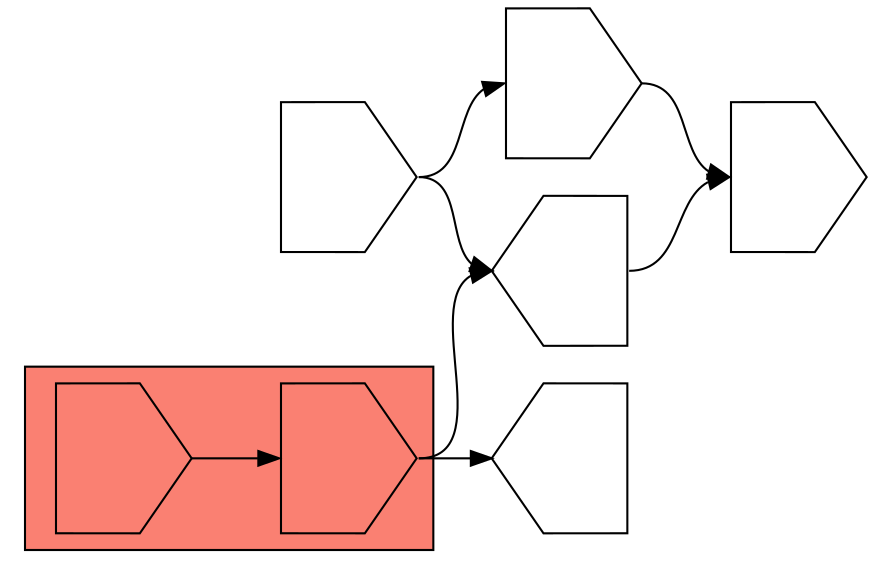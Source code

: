 digraph asm {
	rotate=90;
	edge [headport=n,tailport=s];
subgraph cluster_C21179_3288 {
	21179 [label="",height=1,width=1,shape=invhouse];
	3288 [label="",height=1,width=1,shape=invhouse];
	style=filled;
	fillcolor=salmon;
}
	3593 [label="",height=1,width=1,shape=house];
	11803 [label="",height=1,width=1,shape=invhouse];
	13076 [label="",height=1,width=1,shape=invhouse];
	5029 [label="",height=1,width=1,shape=invhouse];
	20029 [label="",height=1,width=1,shape=house];
	21179 -> 3288
	3288 -> 3593
	3288 -> 20029
	3593 -> 11803
	13076 -> 11803
	5029 -> 3593
	5029 -> 13076
}